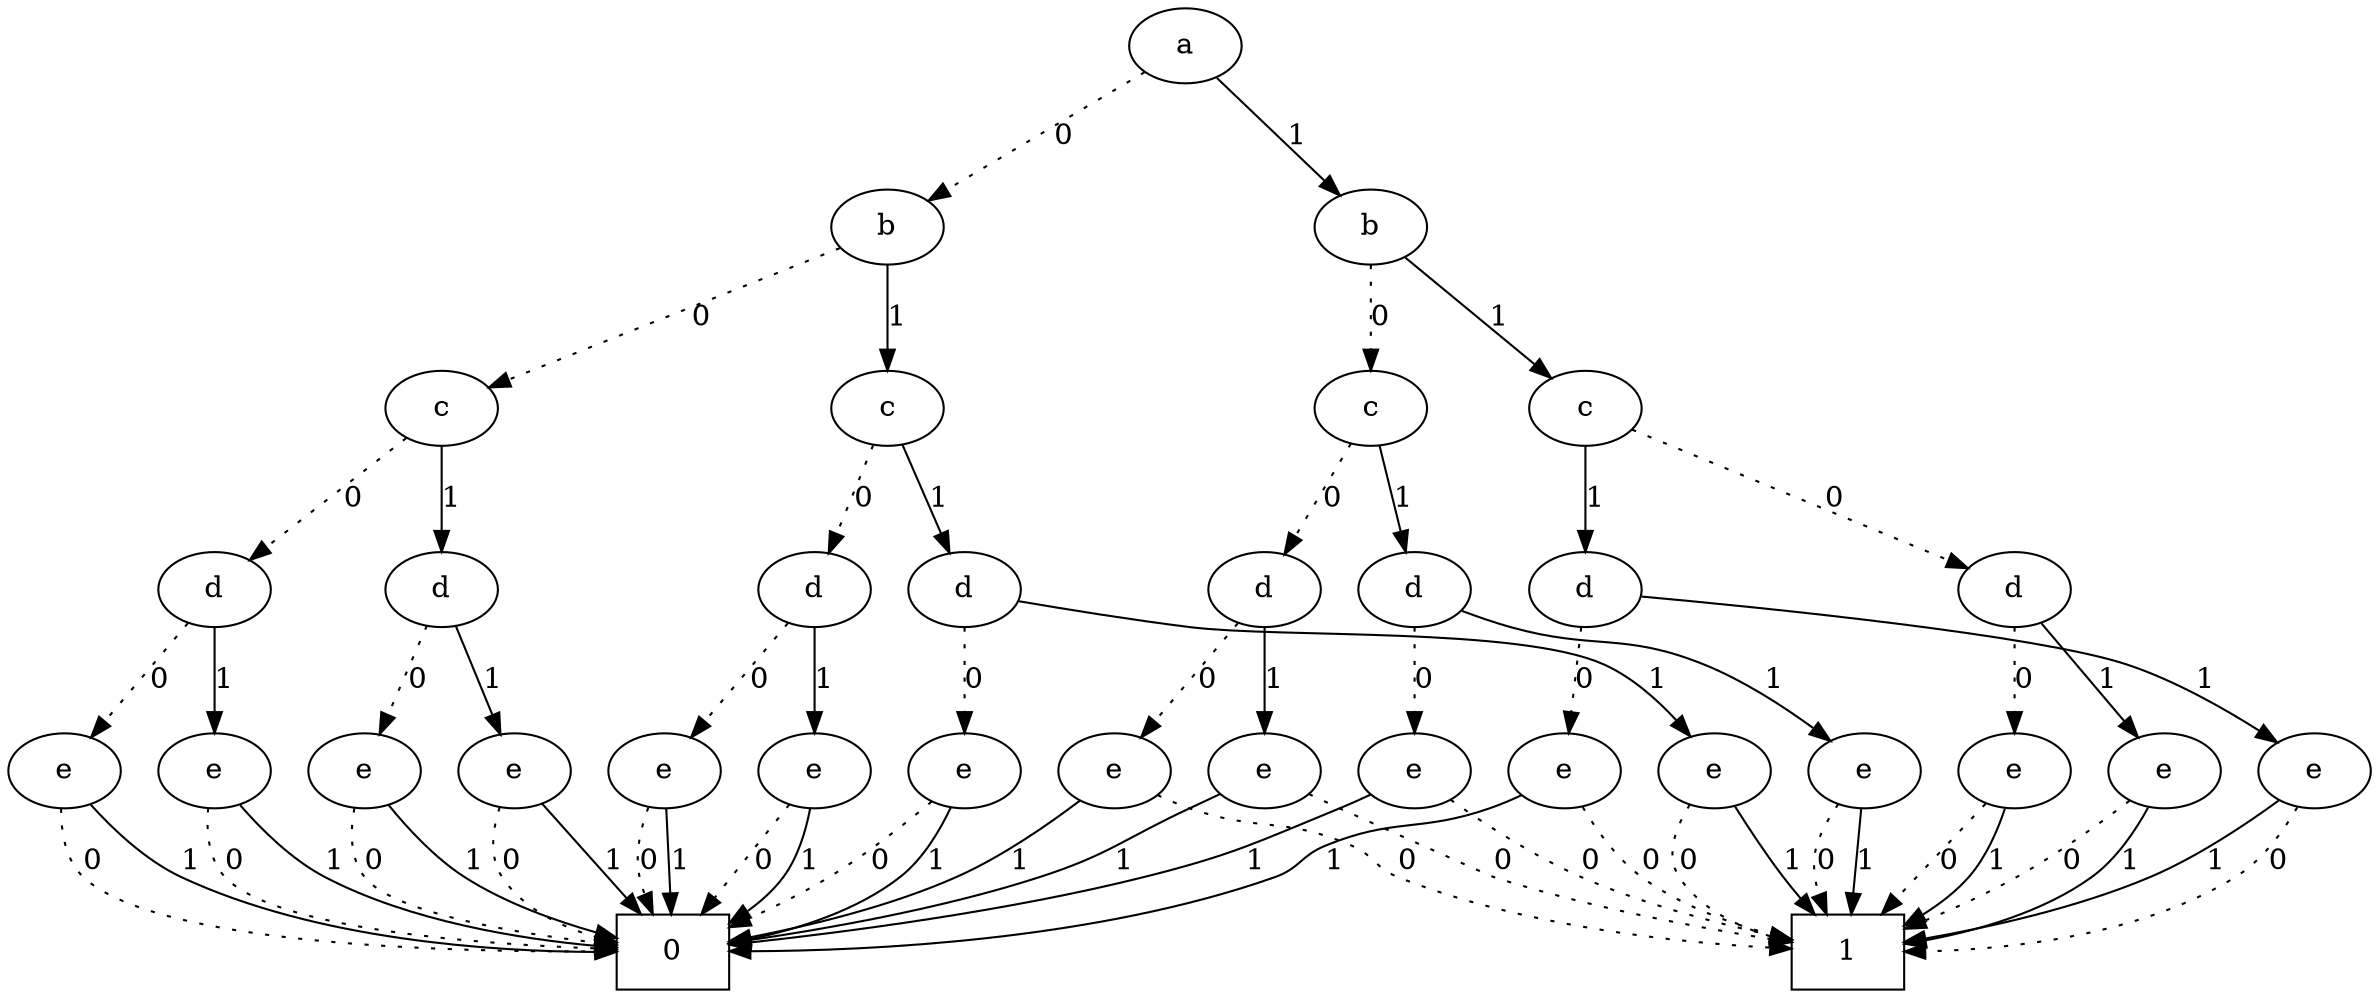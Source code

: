 digraph OBDD {
 {rank=same 1}
 {rank=same 2 3}
 {rank=same 4 5 6 7}
 {rank=same 8 9 10 11 12 13 14 15}
 {rank=same 16 17 18 19 20 21 22 23 24 25 26 27 28 29 30 31}

 0 [label="0", shape=box];
 1 [label="a"]
 2 [label="b"]
 3 [label="b"]
 4 [label="c"]
 5 [label="c"]
 6 [label="c"]
 7 [label="c"]
 8 [label="d"]
 9 [label="d"]
 10 [label="d"]
 11 [label="d"]
 12 [label="d"]
 13 [label="d"]
 14 [label="d"]
 15 [label="d"]
 16 [label="e"]
 17 [label="e"]
 18 [label="e"]
 19 [label="e"]
 20 [label="e"]
 21 [label="e"]
 22 [label="e"]
 23 [label="e"]
 24 [label="e"]
 25 [label="e"]
 26 [label="e"]
 27 [label="e"]
 28 [label="e"]
 29 [label="e"]
 30 [label="e"]
 31 [label="e"]
 32 [label="1", shape=box];

 1 -> 2 [label="0", style=dotted]
 1 -> 3 [label="1", style=solid]
 2 -> 4 [label="0", style=dotted]
 2 -> 5 [label="1", style=solid]
 3 -> 6 [label="0", style=dotted]
 3 -> 7 [label="1", style=solid]
 4 -> 8 [label="0", style=dotted]
 4 -> 9 [label="1", style=solid]
 5 -> 10 [label="0", style=dotted]
 5 -> 11 [label="1", style=solid]
 6 -> 12 [label="0", style=dotted]
 6 -> 13 [label="1", style=solid]
 7 -> 14 [label="0", style=dotted]
 7 -> 15 [label="1", style=solid]
 8 -> 16 [label="0", style=dotted]
 8 -> 17 [label="1", style=solid]
 9 -> 18 [label="0", style=dotted]
 9 -> 19 [label="1", style=solid]
 10 -> 20 [label="0", style=dotted]
 10 -> 21 [label="1", style=solid]
 11 -> 22 [label="0", style=dotted]
 11 -> 23 [label="1", style=solid]
 12 -> 24 [label="0", style=dotted]
 12 -> 25 [label="1", style=solid]
 13 -> 26 [label="0", style=dotted] 
 13 -> 27 [label="1", style=solid]
 14 -> 28 [label="0", style=dotted]
 14 -> 29 [label="1", style=solid]
 15 -> 30 [label="0", style=dotted]
 15 -> 31 [label="1", style=solid] 
 16 -> 0 [label="0", style=dotted]
 16 -> 0 [label="1", style=solid]
 17 -> 0 [label="0", style=dotted]
 17 -> 0 [label="1", style=solid]
 18 -> 0 [label="0", style=dotted]
 18 -> 0 [label="1", style=solid]
 19 -> 0 [label="0", style=dotted]
 19 -> 0 [label="1", style=solid]
 20 -> 0 [label="0", style=dotted]
 20 -> 0 [label="1", style=solid]
 21 -> 0 [label="0", style=dotted]
 21 -> 0 [label="1", style=solid]
 22 -> 0 [label="0", style=dotted]
 22 -> 0 [label="1", style=solid]
 23 -> 32 [label="0", style=dotted]
 23 -> 32 [label="1", style=solid]
 24 -> 32 [label="0", style=dotted]
 24 -> 0  [label="1", style=solid]
 25 -> 32 [label="0", style=dotted]
 25 -> 0  [label="1", style=solid]
 26 -> 32 [label="0", style=dotted]
 26 -> 0  [label="1", style=solid]
 27 -> 32 [label="0", style=dotted]
 27 -> 32 [label="1", style=solid]
 28 -> 32 [label="0", style=dotted] 
 28 -> 32 [label="1", style=solid]
 29 -> 32 [label="0", style=dotted]
 29 -> 32 [label="1", style=solid]
 30 -> 32 [label="0", style=dotted]
 30 -> 0  [label="1", style=solid]
 31 -> 32 [label="1", style=solid]
 31 -> 32 [label="0", style=dotted]
}

